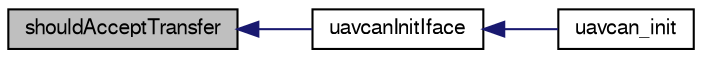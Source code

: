 digraph "shouldAcceptTransfer"
{
  edge [fontname="FreeSans",fontsize="10",labelfontname="FreeSans",labelfontsize="10"];
  node [fontname="FreeSans",fontsize="10",shape=record];
  rankdir="LR";
  Node1 [label="shouldAcceptTransfer",height=0.2,width=0.4,color="black", fillcolor="grey75", style="filled", fontcolor="black"];
  Node1 -> Node2 [dir="back",color="midnightblue",fontsize="10",style="solid",fontname="FreeSans"];
  Node2 [label="uavcanInitIface",height=0.2,width=0.4,color="black", fillcolor="white", style="filled",URL="$uavcan_8c.html#a61afe9956a4daba2b640dad2c3f4cc9e",tooltip="Initialize uavcan interface. "];
  Node2 -> Node3 [dir="back",color="midnightblue",fontsize="10",style="solid",fontname="FreeSans"];
  Node3 [label="uavcan_init",height=0.2,width=0.4,color="black", fillcolor="white", style="filled",URL="$chibios_2modules_2uavcan_2uavcan_8h.html#a4d583c42b105e62f758c5645a45fe9e7",tooltip="uavcan interfaces "];
}
